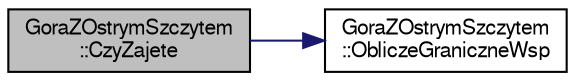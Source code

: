 digraph "GoraZOstrymSzczytem::CzyZajete"
{
 // LATEX_PDF_SIZE
  edge [fontname="FreeSans",fontsize="10",labelfontname="FreeSans",labelfontsize="10"];
  node [fontname="FreeSans",fontsize="10",shape=record];
  rankdir="LR";
  Node1 [label="GoraZOstrymSzczytem\l::CzyZajete",height=0.2,width=0.4,color="black", fillcolor="grey75", style="filled", fontcolor="black",tooltip="Metoda sprawdzajaca czy dane polozenie jest zajete przez obiekt klasy GoraZOstrymSzczytem."];
  Node1 -> Node2 [color="midnightblue",fontsize="10",style="solid",fontname="FreeSans"];
  Node2 [label="GoraZOstrymSzczytem\l::ObliczeGraniczneWsp",height=0.2,width=0.4,color="black", fillcolor="white", style="filled",URL="$a00138.html#a9fac0d1e5b5b0e205a84110b13e55563",tooltip="Metody sprawdzajace zajetosc obszaru."];
}
